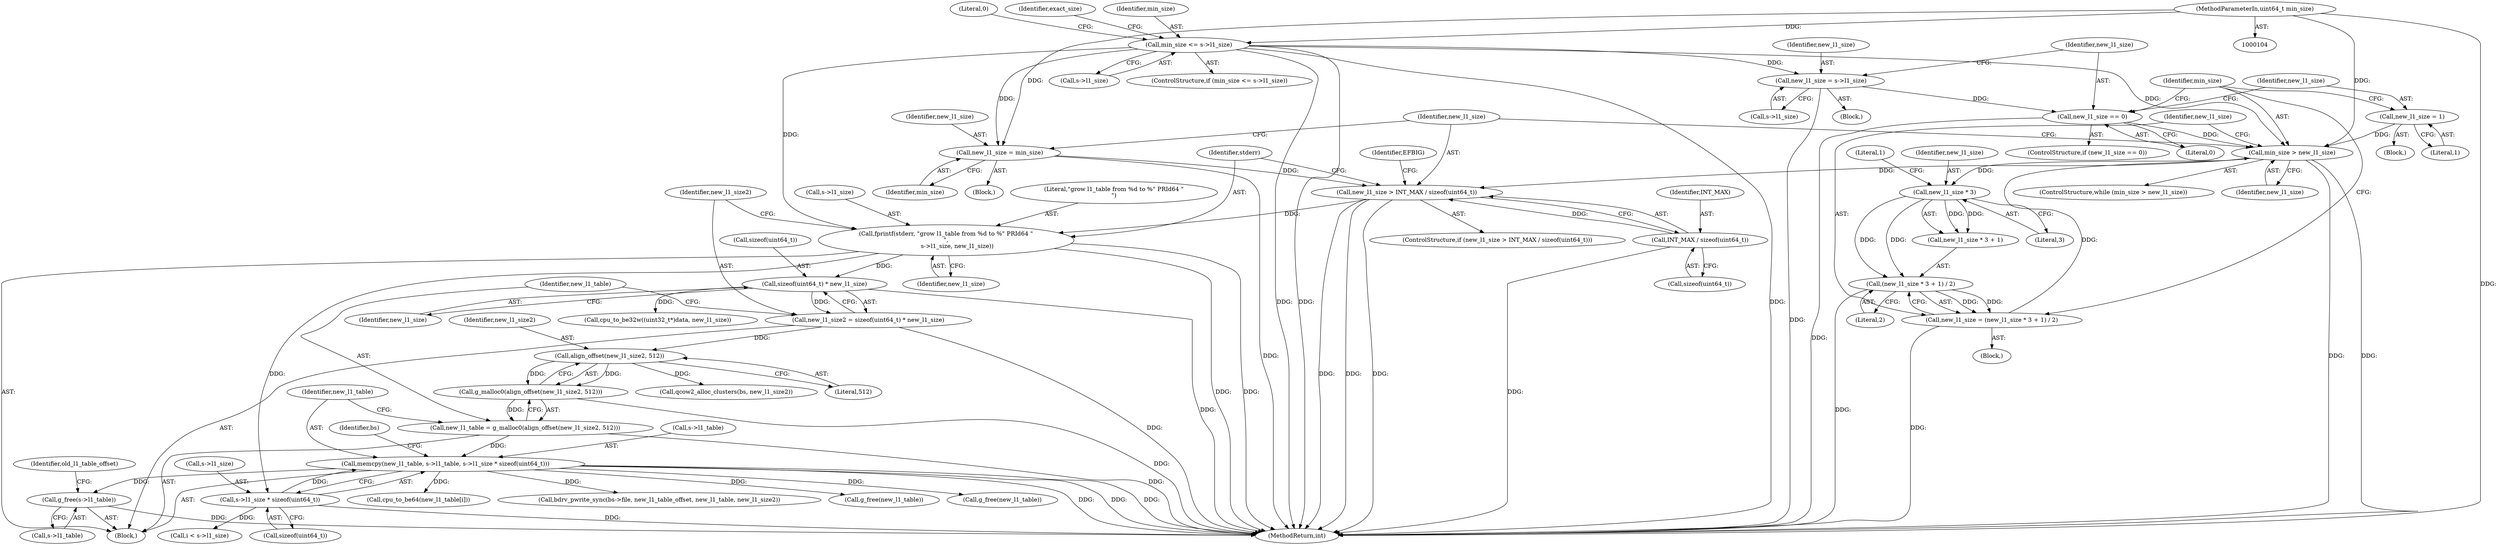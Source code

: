 digraph "0_qemu_cab60de930684c33f67d4e32c7509b567f8c445b@API" {
"1000343" [label="(Call,g_free(s->l1_table))"];
"1000197" [label="(Call,memcpy(new_l1_table, s->l1_table, s->l1_size * sizeof(uint64_t)))"];
"1000191" [label="(Call,new_l1_table = g_malloc0(align_offset(new_l1_size2, 512)))"];
"1000193" [label="(Call,g_malloc0(align_offset(new_l1_size2, 512)))"];
"1000194" [label="(Call,align_offset(new_l1_size2, 512))"];
"1000185" [label="(Call,new_l1_size2 = sizeof(uint64_t) * new_l1_size)"];
"1000187" [label="(Call,sizeof(uint64_t) * new_l1_size)"];
"1000178" [label="(Call,fprintf(stderr, \"grow l1_table from %d to %\" PRId64 \"\n\",\n            s->l1_size, new_l1_size))"];
"1000125" [label="(Call,min_size <= s->l1_size)"];
"1000106" [label="(MethodParameterIn,uint64_t min_size)"];
"1000168" [label="(Call,new_l1_size > INT_MAX / sizeof(uint64_t))"];
"1000135" [label="(Call,new_l1_size = min_size)"];
"1000154" [label="(Call,min_size > new_l1_size)"];
"1000158" [label="(Call,new_l1_size = (new_l1_size * 3 + 1) / 2)"];
"1000160" [label="(Call,(new_l1_size * 3 + 1) / 2)"];
"1000162" [label="(Call,new_l1_size * 3)"];
"1000150" [label="(Call,new_l1_size = 1)"];
"1000146" [label="(Call,new_l1_size == 0)"];
"1000140" [label="(Call,new_l1_size = s->l1_size)"];
"1000170" [label="(Call,INT_MAX / sizeof(uint64_t))"];
"1000202" [label="(Call,s->l1_size * sizeof(uint64_t))"];
"1000185" [label="(Call,new_l1_size2 = sizeof(uint64_t) * new_l1_size)"];
"1000160" [label="(Call,(new_l1_size * 3 + 1) / 2)"];
"1000166" [label="(Literal,2)"];
"1000135" [label="(Call,new_l1_size = min_size)"];
"1000157" [label="(Block,)"];
"1000198" [label="(Identifier,new_l1_table)"];
"1000150" [label="(Call,new_l1_size = 1)"];
"1000197" [label="(Call,memcpy(new_l1_table, s->l1_table, s->l1_size * sizeof(uint64_t)))"];
"1000273" [label="(Call,cpu_to_be64(new_l1_table[i]))"];
"1000156" [label="(Identifier,new_l1_size)"];
"1000158" [label="(Call,new_l1_size = (new_l1_size * 3 + 1) / 2)"];
"1000191" [label="(Call,new_l1_table = g_malloc0(align_offset(new_l1_size2, 512)))"];
"1000146" [label="(Call,new_l1_size == 0)"];
"1000163" [label="(Identifier,new_l1_size)"];
"1000187" [label="(Call,sizeof(uint64_t) * new_l1_size)"];
"1000392" [label="(MethodReturn,int)"];
"1000215" [label="(Call,qcow2_alloc_clusters(bs, new_l1_size2))"];
"1000161" [label="(Call,new_l1_size * 3 + 1)"];
"1000142" [label="(Call,s->l1_size)"];
"1000127" [label="(Call,s->l1_size)"];
"1000315" [label="(Call,cpu_to_be32w((uint32_t*)data, new_l1_size))"];
"1000279" [label="(Call,bdrv_pwrite_sync(bs->file, new_l1_table_offset, new_l1_table, new_l1_size2))"];
"1000155" [label="(Identifier,min_size)"];
"1000162" [label="(Call,new_l1_size * 3)"];
"1000194" [label="(Call,align_offset(new_l1_size2, 512))"];
"1000108" [label="(Block,)"];
"1000199" [label="(Call,s->l1_table)"];
"1000177" [label="(Identifier,EFBIG)"];
"1000169" [label="(Identifier,new_l1_size)"];
"1000179" [label="(Identifier,stderr)"];
"1000148" [label="(Literal,0)"];
"1000203" [label="(Call,s->l1_size)"];
"1000136" [label="(Identifier,new_l1_size)"];
"1000192" [label="(Identifier,new_l1_table)"];
"1000125" [label="(Call,min_size <= s->l1_size)"];
"1000170" [label="(Call,INT_MAX / sizeof(uint64_t))"];
"1000165" [label="(Literal,1)"];
"1000168" [label="(Call,new_l1_size > INT_MAX / sizeof(uint64_t))"];
"1000140" [label="(Call,new_l1_size = s->l1_size)"];
"1000188" [label="(Call,sizeof(uint64_t))"];
"1000383" [label="(Call,g_free(new_l1_table))"];
"1000181" [label="(Call,s->l1_size)"];
"1000154" [label="(Call,min_size > new_l1_size)"];
"1000348" [label="(Identifier,old_l1_table_offset)"];
"1000167" [label="(ControlStructure,if (new_l1_size > INT_MAX / sizeof(uint64_t)))"];
"1000196" [label="(Literal,512)"];
"1000134" [label="(Block,)"];
"1000131" [label="(Literal,0)"];
"1000159" [label="(Identifier,new_l1_size)"];
"1000206" [label="(Call,sizeof(uint64_t))"];
"1000262" [label="(Call,i < s->l1_size)"];
"1000210" [label="(Identifier,bs)"];
"1000149" [label="(Block,)"];
"1000133" [label="(Identifier,exact_size)"];
"1000164" [label="(Literal,3)"];
"1000184" [label="(Identifier,new_l1_size)"];
"1000190" [label="(Identifier,new_l1_size)"];
"1000195" [label="(Identifier,new_l1_size2)"];
"1000178" [label="(Call,fprintf(stderr, \"grow l1_table from %d to %\" PRId64 \"\n\",\n            s->l1_size, new_l1_size))"];
"1000344" [label="(Call,s->l1_table)"];
"1000141" [label="(Identifier,new_l1_size)"];
"1000172" [label="(Call,sizeof(uint64_t))"];
"1000186" [label="(Identifier,new_l1_size2)"];
"1000343" [label="(Call,g_free(s->l1_table))"];
"1000153" [label="(ControlStructure,while (min_size > new_l1_size))"];
"1000151" [label="(Identifier,new_l1_size)"];
"1000147" [label="(Identifier,new_l1_size)"];
"1000126" [label="(Identifier,min_size)"];
"1000180" [label="(Literal,\"grow l1_table from %d to %\" PRId64 \"\n\")"];
"1000145" [label="(ControlStructure,if (new_l1_size == 0))"];
"1000223" [label="(Call,g_free(new_l1_table))"];
"1000193" [label="(Call,g_malloc0(align_offset(new_l1_size2, 512)))"];
"1000152" [label="(Literal,1)"];
"1000139" [label="(Block,)"];
"1000106" [label="(MethodParameterIn,uint64_t min_size)"];
"1000137" [label="(Identifier,min_size)"];
"1000171" [label="(Identifier,INT_MAX)"];
"1000124" [label="(ControlStructure,if (min_size <= s->l1_size))"];
"1000202" [label="(Call,s->l1_size * sizeof(uint64_t))"];
"1000343" -> "1000108"  [label="AST: "];
"1000343" -> "1000344"  [label="CFG: "];
"1000344" -> "1000343"  [label="AST: "];
"1000348" -> "1000343"  [label="CFG: "];
"1000343" -> "1000392"  [label="DDG: "];
"1000197" -> "1000343"  [label="DDG: "];
"1000197" -> "1000108"  [label="AST: "];
"1000197" -> "1000202"  [label="CFG: "];
"1000198" -> "1000197"  [label="AST: "];
"1000199" -> "1000197"  [label="AST: "];
"1000202" -> "1000197"  [label="AST: "];
"1000210" -> "1000197"  [label="CFG: "];
"1000197" -> "1000392"  [label="DDG: "];
"1000197" -> "1000392"  [label="DDG: "];
"1000197" -> "1000392"  [label="DDG: "];
"1000191" -> "1000197"  [label="DDG: "];
"1000202" -> "1000197"  [label="DDG: "];
"1000197" -> "1000223"  [label="DDG: "];
"1000197" -> "1000273"  [label="DDG: "];
"1000197" -> "1000279"  [label="DDG: "];
"1000197" -> "1000383"  [label="DDG: "];
"1000191" -> "1000108"  [label="AST: "];
"1000191" -> "1000193"  [label="CFG: "];
"1000192" -> "1000191"  [label="AST: "];
"1000193" -> "1000191"  [label="AST: "];
"1000198" -> "1000191"  [label="CFG: "];
"1000191" -> "1000392"  [label="DDG: "];
"1000193" -> "1000191"  [label="DDG: "];
"1000193" -> "1000194"  [label="CFG: "];
"1000194" -> "1000193"  [label="AST: "];
"1000193" -> "1000392"  [label="DDG: "];
"1000194" -> "1000193"  [label="DDG: "];
"1000194" -> "1000193"  [label="DDG: "];
"1000194" -> "1000196"  [label="CFG: "];
"1000195" -> "1000194"  [label="AST: "];
"1000196" -> "1000194"  [label="AST: "];
"1000185" -> "1000194"  [label="DDG: "];
"1000194" -> "1000215"  [label="DDG: "];
"1000185" -> "1000108"  [label="AST: "];
"1000185" -> "1000187"  [label="CFG: "];
"1000186" -> "1000185"  [label="AST: "];
"1000187" -> "1000185"  [label="AST: "];
"1000192" -> "1000185"  [label="CFG: "];
"1000185" -> "1000392"  [label="DDG: "];
"1000187" -> "1000185"  [label="DDG: "];
"1000187" -> "1000190"  [label="CFG: "];
"1000188" -> "1000187"  [label="AST: "];
"1000190" -> "1000187"  [label="AST: "];
"1000187" -> "1000392"  [label="DDG: "];
"1000178" -> "1000187"  [label="DDG: "];
"1000187" -> "1000315"  [label="DDG: "];
"1000178" -> "1000108"  [label="AST: "];
"1000178" -> "1000184"  [label="CFG: "];
"1000179" -> "1000178"  [label="AST: "];
"1000180" -> "1000178"  [label="AST: "];
"1000181" -> "1000178"  [label="AST: "];
"1000184" -> "1000178"  [label="AST: "];
"1000186" -> "1000178"  [label="CFG: "];
"1000178" -> "1000392"  [label="DDG: "];
"1000178" -> "1000392"  [label="DDG: "];
"1000125" -> "1000178"  [label="DDG: "];
"1000168" -> "1000178"  [label="DDG: "];
"1000178" -> "1000202"  [label="DDG: "];
"1000125" -> "1000124"  [label="AST: "];
"1000125" -> "1000127"  [label="CFG: "];
"1000126" -> "1000125"  [label="AST: "];
"1000127" -> "1000125"  [label="AST: "];
"1000131" -> "1000125"  [label="CFG: "];
"1000133" -> "1000125"  [label="CFG: "];
"1000125" -> "1000392"  [label="DDG: "];
"1000125" -> "1000392"  [label="DDG: "];
"1000125" -> "1000392"  [label="DDG: "];
"1000106" -> "1000125"  [label="DDG: "];
"1000125" -> "1000135"  [label="DDG: "];
"1000125" -> "1000140"  [label="DDG: "];
"1000125" -> "1000154"  [label="DDG: "];
"1000106" -> "1000104"  [label="AST: "];
"1000106" -> "1000392"  [label="DDG: "];
"1000106" -> "1000135"  [label="DDG: "];
"1000106" -> "1000154"  [label="DDG: "];
"1000168" -> "1000167"  [label="AST: "];
"1000168" -> "1000170"  [label="CFG: "];
"1000169" -> "1000168"  [label="AST: "];
"1000170" -> "1000168"  [label="AST: "];
"1000177" -> "1000168"  [label="CFG: "];
"1000179" -> "1000168"  [label="CFG: "];
"1000168" -> "1000392"  [label="DDG: "];
"1000168" -> "1000392"  [label="DDG: "];
"1000168" -> "1000392"  [label="DDG: "];
"1000135" -> "1000168"  [label="DDG: "];
"1000154" -> "1000168"  [label="DDG: "];
"1000170" -> "1000168"  [label="DDG: "];
"1000135" -> "1000134"  [label="AST: "];
"1000135" -> "1000137"  [label="CFG: "];
"1000136" -> "1000135"  [label="AST: "];
"1000137" -> "1000135"  [label="AST: "];
"1000169" -> "1000135"  [label="CFG: "];
"1000135" -> "1000392"  [label="DDG: "];
"1000154" -> "1000153"  [label="AST: "];
"1000154" -> "1000156"  [label="CFG: "];
"1000155" -> "1000154"  [label="AST: "];
"1000156" -> "1000154"  [label="AST: "];
"1000159" -> "1000154"  [label="CFG: "];
"1000169" -> "1000154"  [label="CFG: "];
"1000154" -> "1000392"  [label="DDG: "];
"1000154" -> "1000392"  [label="DDG: "];
"1000158" -> "1000154"  [label="DDG: "];
"1000150" -> "1000154"  [label="DDG: "];
"1000146" -> "1000154"  [label="DDG: "];
"1000154" -> "1000162"  [label="DDG: "];
"1000158" -> "1000157"  [label="AST: "];
"1000158" -> "1000160"  [label="CFG: "];
"1000159" -> "1000158"  [label="AST: "];
"1000160" -> "1000158"  [label="AST: "];
"1000155" -> "1000158"  [label="CFG: "];
"1000158" -> "1000392"  [label="DDG: "];
"1000160" -> "1000158"  [label="DDG: "];
"1000160" -> "1000158"  [label="DDG: "];
"1000160" -> "1000166"  [label="CFG: "];
"1000161" -> "1000160"  [label="AST: "];
"1000166" -> "1000160"  [label="AST: "];
"1000160" -> "1000392"  [label="DDG: "];
"1000162" -> "1000160"  [label="DDG: "];
"1000162" -> "1000160"  [label="DDG: "];
"1000162" -> "1000161"  [label="AST: "];
"1000162" -> "1000164"  [label="CFG: "];
"1000163" -> "1000162"  [label="AST: "];
"1000164" -> "1000162"  [label="AST: "];
"1000165" -> "1000162"  [label="CFG: "];
"1000162" -> "1000161"  [label="DDG: "];
"1000162" -> "1000161"  [label="DDG: "];
"1000150" -> "1000149"  [label="AST: "];
"1000150" -> "1000152"  [label="CFG: "];
"1000151" -> "1000150"  [label="AST: "];
"1000152" -> "1000150"  [label="AST: "];
"1000155" -> "1000150"  [label="CFG: "];
"1000146" -> "1000145"  [label="AST: "];
"1000146" -> "1000148"  [label="CFG: "];
"1000147" -> "1000146"  [label="AST: "];
"1000148" -> "1000146"  [label="AST: "];
"1000151" -> "1000146"  [label="CFG: "];
"1000155" -> "1000146"  [label="CFG: "];
"1000146" -> "1000392"  [label="DDG: "];
"1000140" -> "1000146"  [label="DDG: "];
"1000140" -> "1000139"  [label="AST: "];
"1000140" -> "1000142"  [label="CFG: "];
"1000141" -> "1000140"  [label="AST: "];
"1000142" -> "1000140"  [label="AST: "];
"1000147" -> "1000140"  [label="CFG: "];
"1000140" -> "1000392"  [label="DDG: "];
"1000170" -> "1000172"  [label="CFG: "];
"1000171" -> "1000170"  [label="AST: "];
"1000172" -> "1000170"  [label="AST: "];
"1000170" -> "1000392"  [label="DDG: "];
"1000202" -> "1000206"  [label="CFG: "];
"1000203" -> "1000202"  [label="AST: "];
"1000206" -> "1000202"  [label="AST: "];
"1000202" -> "1000392"  [label="DDG: "];
"1000202" -> "1000262"  [label="DDG: "];
}
